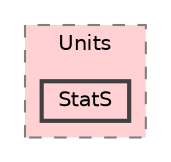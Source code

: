 digraph "C:/Users/PC/Documents/GitHub/Witch-Pack/WitchPack/Assets/Scripts/Gameplay/Units/StatS"
{
 // LATEX_PDF_SIZE
  bgcolor="transparent";
  edge [fontname=Helvetica,fontsize=10,labelfontname=Helvetica,labelfontsize=10];
  node [fontname=Helvetica,fontsize=10,shape=box,height=0.2,width=0.4];
  compound=true
  subgraph clusterdir_55f7f091d3a367088f48b14965849a8a {
    graph [ bgcolor="#ffd1d2", pencolor="grey50", label="Units", fontname=Helvetica,fontsize=10 style="filled,dashed", URL="dir_55f7f091d3a367088f48b14965849a8a.html",tooltip=""]
  dir_b0295e982071cf4bdf9ac631879e5570 [label="StatS", fillcolor="#ffd1d2", color="grey25", style="filled,bold", URL="dir_b0295e982071cf4bdf9ac631879e5570.html",tooltip=""];
  }
}
